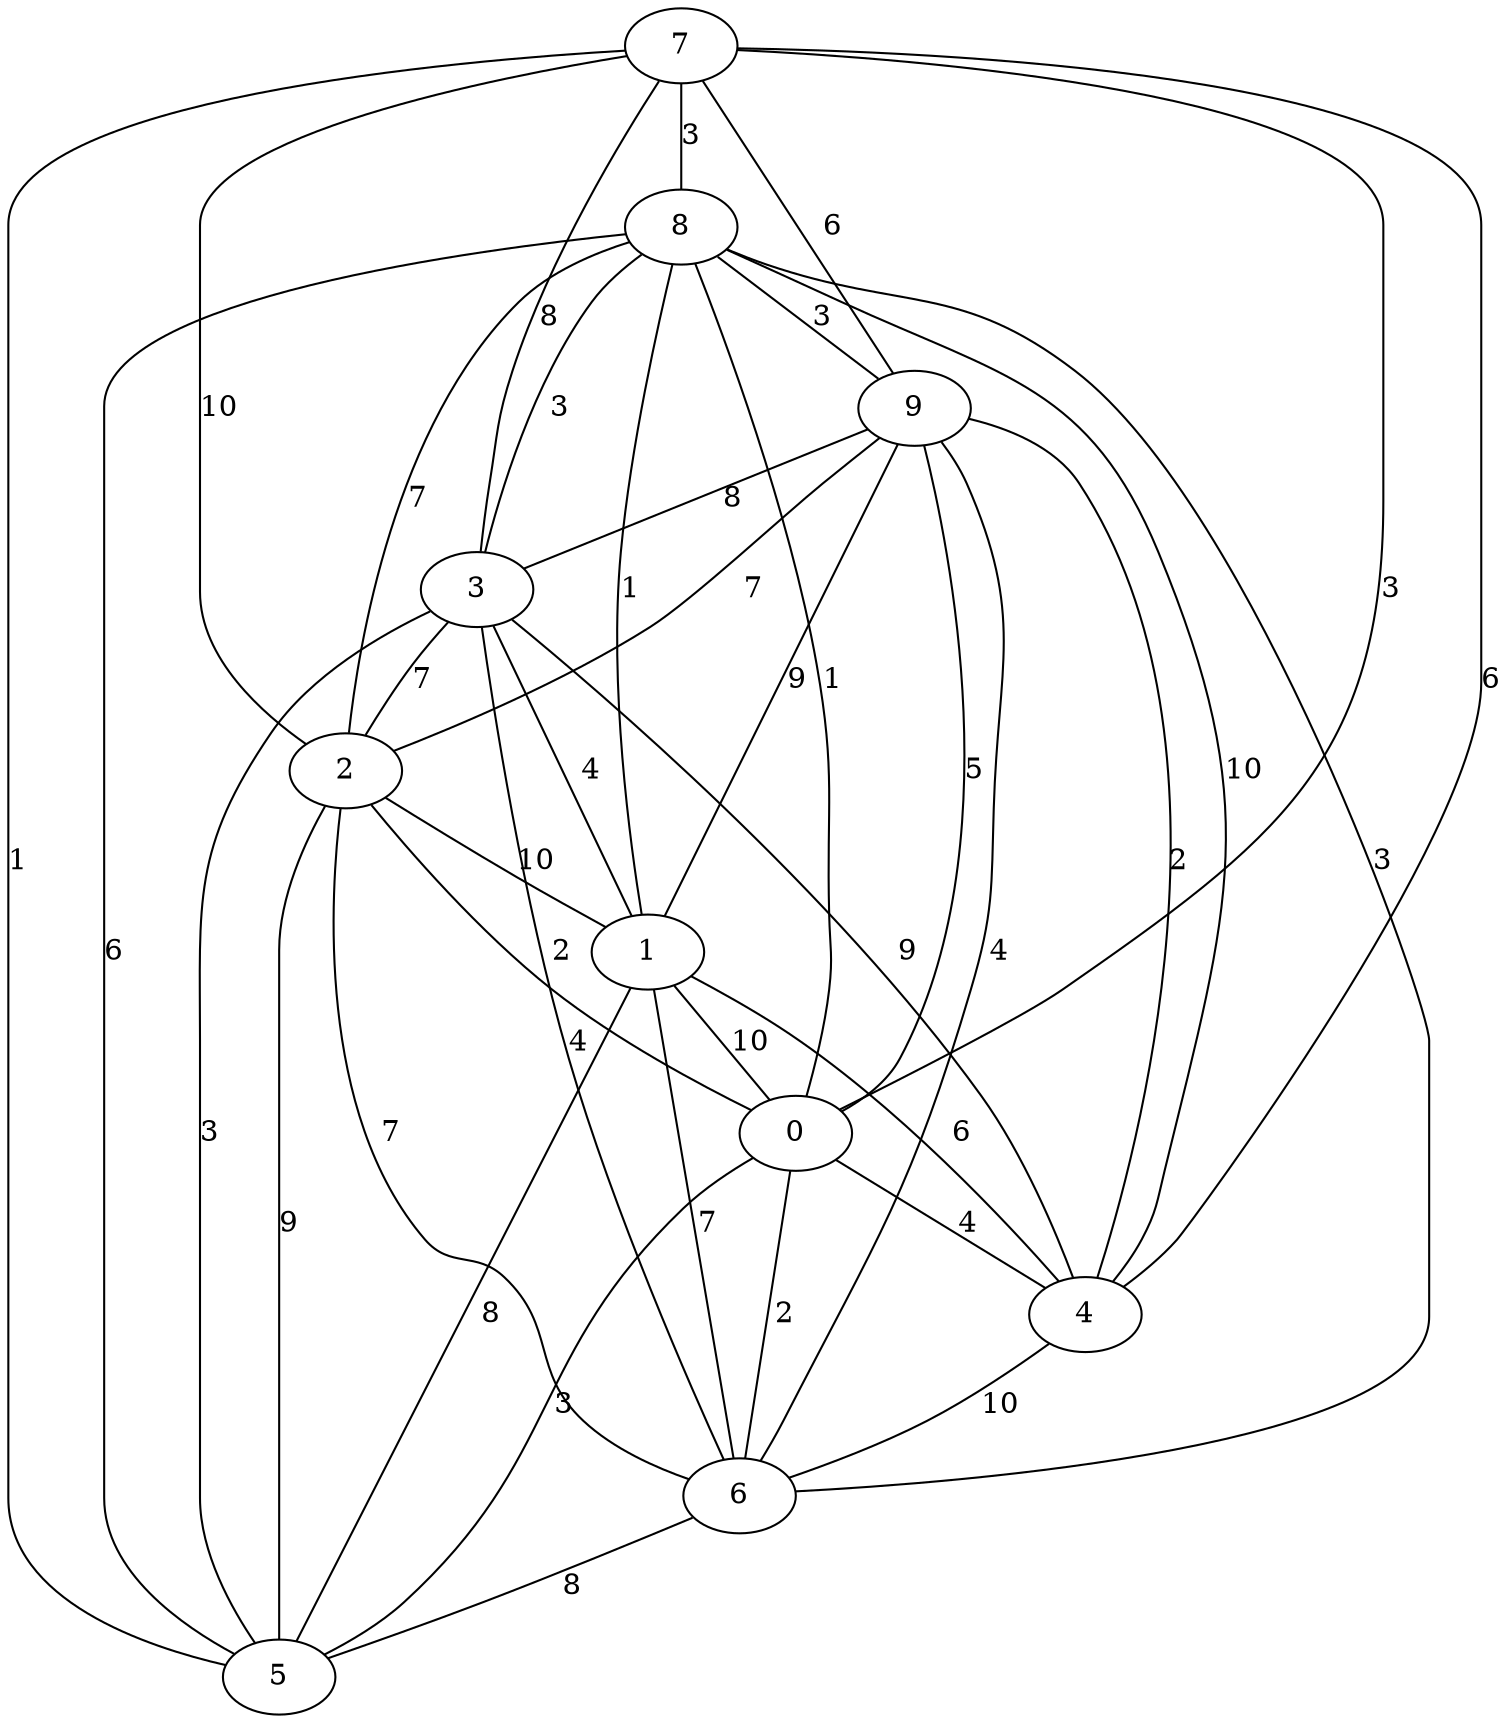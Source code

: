 strict graph  {
7;
8;
9;
3;
2;
1;
0;
4;
6;
5;
7 -- 8  [label=3];
7 -- 9  [label=6];
7 -- 4  [label=6];
7 -- 5  [label=1];
7 -- 0  [label=3];
7 -- 2  [label=10];
7 -- 3  [label=8];
8 -- 6  [label=3];
8 -- 0  [label=1];
8 -- 3  [label=3];
8 -- 9  [label=3];
8 -- 2  [label=7];
8 -- 1  [label=1];
8 -- 5  [label=6];
8 -- 4  [label=10];
9 -- 3  [label=8];
9 -- 2  [label=7];
9 -- 0  [label=5];
9 -- 6  [label=4];
9 -- 1  [label=9];
9 -- 4  [label=2];
3 -- 1  [label=4];
3 -- 6  [label=4];
3 -- 4  [label=9];
3 -- 5  [label=3];
3 -- 2  [label=7];
2 -- 0  [label=2];
2 -- 5  [label=9];
2 -- 6  [label=7];
2 -- 1  [label=10];
1 -- 5  [label=8];
1 -- 0  [label=10];
1 -- 6  [label=7];
1 -- 4  [label=6];
0 -- 4  [label=4];
0 -- 6  [label=2];
0 -- 5  [label=3];
4 -- 6  [label=10];
6 -- 5  [label=8];
}

